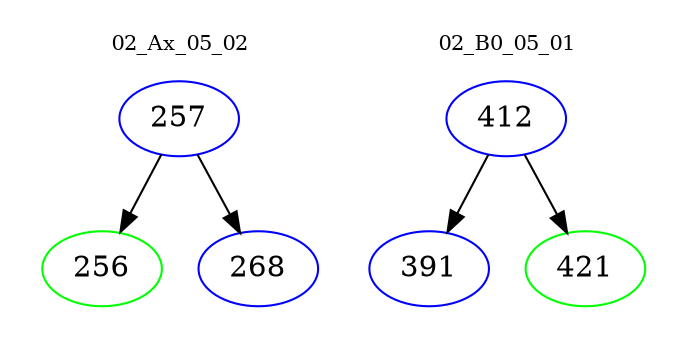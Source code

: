 digraph{
subgraph cluster_0 {
color = white
label = "02_Ax_05_02";
fontsize=10;
T0_257 [label="257", color="blue"]
T0_257 -> T0_256 [color="black"]
T0_256 [label="256", color="green"]
T0_257 -> T0_268 [color="black"]
T0_268 [label="268", color="blue"]
}
subgraph cluster_1 {
color = white
label = "02_B0_05_01";
fontsize=10;
T1_412 [label="412", color="blue"]
T1_412 -> T1_391 [color="black"]
T1_391 [label="391", color="blue"]
T1_412 -> T1_421 [color="black"]
T1_421 [label="421", color="green"]
}
}
